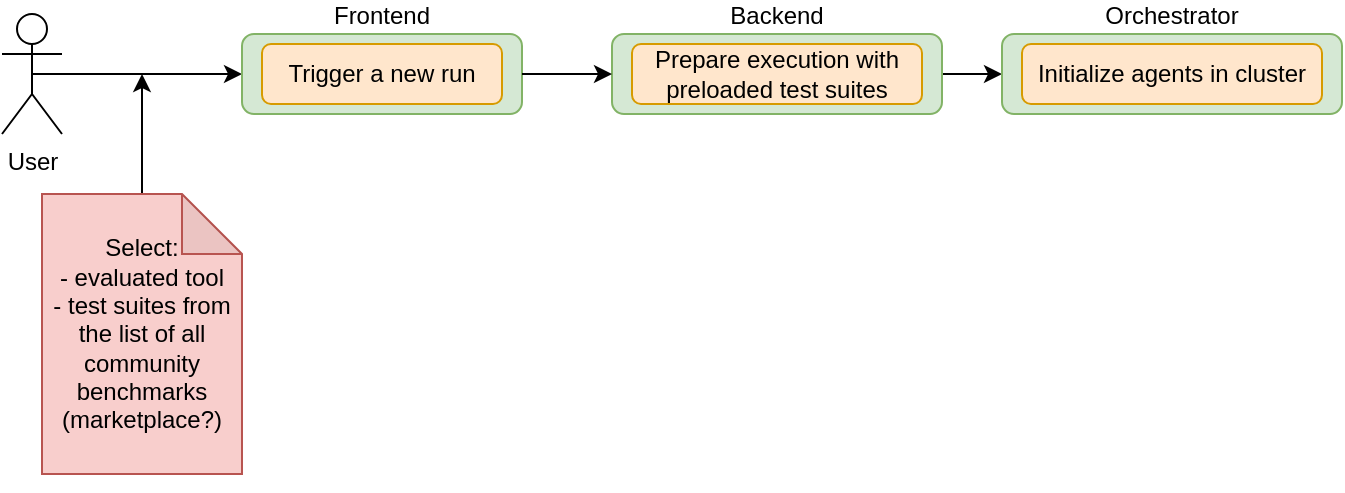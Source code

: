 <mxfile version="20.2.3" type="github" pages="3">
  <diagram id="5kEFU4PwqvbWLSoEA5RZ" name="New run">
    <mxGraphModel dx="1422" dy="737" grid="1" gridSize="10" guides="1" tooltips="1" connect="1" arrows="1" fold="1" page="1" pageScale="1" pageWidth="850" pageHeight="1100" math="0" shadow="0">
      <root>
        <mxCell id="0" />
        <mxCell id="1" parent="0" />
        <mxCell id="M_xkmyZ5dm_u-NmN4iCo-13" style="edgeStyle=orthogonalEdgeStyle;rounded=0;orthogonalLoop=1;jettySize=auto;html=1;exitX=0.5;exitY=0.5;exitDx=0;exitDy=0;exitPerimeter=0;entryX=0;entryY=0.5;entryDx=0;entryDy=0;startArrow=none;startFill=0;endArrow=classic;endFill=1;" edge="1" parent="1" source="M_xkmyZ5dm_u-NmN4iCo-1" target="M_xkmyZ5dm_u-NmN4iCo-2">
          <mxGeometry relative="1" as="geometry">
            <Array as="points">
              <mxPoint x="110" y="60" />
              <mxPoint x="110" y="60" />
            </Array>
          </mxGeometry>
        </mxCell>
        <mxCell id="M_xkmyZ5dm_u-NmN4iCo-1" value="User" style="shape=umlActor;verticalLabelPosition=bottom;verticalAlign=top;html=1;outlineConnect=0;" vertex="1" parent="1">
          <mxGeometry x="40" y="30" width="30" height="60" as="geometry" />
        </mxCell>
        <mxCell id="M_xkmyZ5dm_u-NmN4iCo-2" value="Frontend" style="rounded=1;whiteSpace=wrap;html=1;labelPosition=center;verticalLabelPosition=top;align=center;verticalAlign=bottom;fillColor=#d5e8d4;strokeColor=#82b366;" vertex="1" parent="1">
          <mxGeometry x="160" y="40" width="140" height="40" as="geometry" />
        </mxCell>
        <mxCell id="M_xkmyZ5dm_u-NmN4iCo-3" style="edgeStyle=orthogonalEdgeStyle;rounded=0;orthogonalLoop=1;jettySize=auto;html=1;exitX=1;exitY=0.5;exitDx=0;exitDy=0;entryX=0;entryY=0.5;entryDx=0;entryDy=0;startArrow=none;startFill=0;endArrow=classic;endFill=1;" edge="1" parent="1" source="M_xkmyZ5dm_u-NmN4iCo-4" target="M_xkmyZ5dm_u-NmN4iCo-10">
          <mxGeometry relative="1" as="geometry" />
        </mxCell>
        <mxCell id="M_xkmyZ5dm_u-NmN4iCo-4" value="Backend" style="rounded=1;whiteSpace=wrap;html=1;fillColor=#d5e8d4;strokeColor=#82b366;labelPosition=center;verticalLabelPosition=top;align=center;verticalAlign=bottom;" vertex="1" parent="1">
          <mxGeometry x="345" y="40" width="165" height="40" as="geometry" />
        </mxCell>
        <mxCell id="M_xkmyZ5dm_u-NmN4iCo-5" value="Prepare execution with preloaded test suites" style="rounded=1;whiteSpace=wrap;html=1;fillColor=#ffe6cc;strokeColor=#d79b00;" vertex="1" parent="1">
          <mxGeometry x="355" y="45" width="145" height="30" as="geometry" />
        </mxCell>
        <mxCell id="M_xkmyZ5dm_u-NmN4iCo-8" style="edgeStyle=orthogonalEdgeStyle;rounded=0;orthogonalLoop=1;jettySize=auto;html=1;exitX=1;exitY=0.5;exitDx=0;exitDy=0;entryX=0;entryY=0.5;entryDx=0;entryDy=0;startArrow=none;startFill=0;endArrow=classic;endFill=1;" edge="1" parent="1" target="M_xkmyZ5dm_u-NmN4iCo-4" source="M_xkmyZ5dm_u-NmN4iCo-2">
          <mxGeometry relative="1" as="geometry">
            <mxPoint x="370" y="210" as="sourcePoint" />
          </mxGeometry>
        </mxCell>
        <mxCell id="M_xkmyZ5dm_u-NmN4iCo-10" value="Orchestrator" style="rounded=1;whiteSpace=wrap;html=1;labelPosition=center;verticalLabelPosition=top;align=center;verticalAlign=bottom;fillColor=#d5e8d4;strokeColor=#82b366;" vertex="1" parent="1">
          <mxGeometry x="540" y="40" width="170" height="40" as="geometry" />
        </mxCell>
        <mxCell id="M_xkmyZ5dm_u-NmN4iCo-11" value="Initialize agents in cluster" style="rounded=1;whiteSpace=wrap;html=1;fillColor=#ffe6cc;strokeColor=#d79b00;" vertex="1" parent="1">
          <mxGeometry x="550" y="45" width="150" height="30" as="geometry" />
        </mxCell>
        <mxCell id="M_xkmyZ5dm_u-NmN4iCo-14" value="Trigger a new run" style="rounded=1;whiteSpace=wrap;html=1;fillColor=#ffe6cc;strokeColor=#d79b00;" vertex="1" parent="1">
          <mxGeometry x="170" y="45" width="120" height="30" as="geometry" />
        </mxCell>
        <mxCell id="M_xkmyZ5dm_u-NmN4iCo-17" style="edgeStyle=orthogonalEdgeStyle;rounded=0;orthogonalLoop=1;jettySize=auto;html=1;exitX=0.5;exitY=0;exitDx=0;exitDy=0;exitPerimeter=0;startArrow=none;startFill=0;endArrow=classic;endFill=1;" edge="1" parent="1" source="M_xkmyZ5dm_u-NmN4iCo-16">
          <mxGeometry relative="1" as="geometry">
            <mxPoint x="110" y="60" as="targetPoint" />
          </mxGeometry>
        </mxCell>
        <mxCell id="M_xkmyZ5dm_u-NmN4iCo-16" value="Select:&lt;br&gt;- evaluated tool&lt;br&gt;- test suites from the list of all community benchmarks (marketplace?)" style="shape=note;whiteSpace=wrap;html=1;backgroundOutline=1;darkOpacity=0.05;fillColor=#f8cecc;strokeColor=#b85450;" vertex="1" parent="1">
          <mxGeometry x="60" y="120" width="100" height="140" as="geometry" />
        </mxCell>
        <mxCell id="IIL-0M1Tx_-ORQlPqapn-1" style="edgeStyle=orthogonalEdgeStyle;rounded=0;orthogonalLoop=1;jettySize=auto;html=1;exitX=0.5;exitY=1;exitDx=0;exitDy=0;exitPerimeter=0;startArrow=none;startFill=0;endArrow=classic;endFill=1;" edge="1" parent="1" source="M_xkmyZ5dm_u-NmN4iCo-16" target="M_xkmyZ5dm_u-NmN4iCo-16">
          <mxGeometry relative="1" as="geometry" />
        </mxCell>
      </root>
    </mxGraphModel>
  </diagram>
  <diagram id="_gnJ4GAD-FqQd7wwLsJB" name="Fetch test suites">
    <mxGraphModel dx="1422" dy="737" grid="1" gridSize="10" guides="1" tooltips="1" connect="1" arrows="1" fold="1" page="1" pageScale="1" pageWidth="850" pageHeight="1100" math="0" shadow="0">
      <root>
        <mxCell id="0" />
        <mxCell id="1" parent="0" />
        <mxCell id="CG05eyDdkbELm0idpoyh-1" value="Backend" style="rounded=1;whiteSpace=wrap;html=1;fillColor=#d5e8d4;strokeColor=#82b366;labelPosition=center;verticalLabelPosition=top;align=center;verticalAlign=bottom;" vertex="1" parent="1">
          <mxGeometry x="30" y="70" width="200" height="60" as="geometry" />
        </mxCell>
        <mxCell id="CG05eyDdkbELm0idpoyh-2" value="New tests with versioning" style="edgeStyle=orthogonalEdgeStyle;rounded=0;orthogonalLoop=1;jettySize=auto;html=1;exitX=0.25;exitY=0;exitDx=0;exitDy=0;entryX=0.75;entryY=0;entryDx=0;entryDy=0;endArrow=classic;endFill=1;" edge="1" parent="1" source="CG05eyDdkbELm0idpoyh-3" target="CG05eyDdkbELm0idpoyh-1">
          <mxGeometry x="0.0" y="10" relative="1" as="geometry">
            <mxPoint as="offset" />
            <Array as="points">
              <mxPoint x="350" y="30" />
              <mxPoint x="180" y="30" />
            </Array>
          </mxGeometry>
        </mxCell>
        <mxCell id="CG05eyDdkbELm0idpoyh-3" value="Preprocessor" style="rounded=1;whiteSpace=wrap;html=1;labelPosition=center;verticalLabelPosition=top;align=center;verticalAlign=bottom;fillColor=#d5e8d4;strokeColor=#82b366;" vertex="1" parent="1">
          <mxGeometry x="300" y="70" width="200" height="60" as="geometry" />
        </mxCell>
        <mxCell id="CG05eyDdkbELm0idpoyh-4" value="&amp;nbsp;&lt;br&gt;&amp;nbsp; &amp;nbsp;Fetching all TestSutiesSources&lt;br&gt;to detect new version" style="endArrow=classic;html=1;rounded=0;entryX=0.25;entryY=1;entryDx=0;entryDy=0;exitX=0.75;exitY=1;exitDx=0;exitDy=0;" edge="1" parent="1">
          <mxGeometry x="-0.037" y="30" width="50" height="50" relative="1" as="geometry">
            <mxPoint x="180" y="130" as="sourcePoint" />
            <mxPoint x="350" y="130" as="targetPoint" />
            <mxPoint as="offset" />
            <Array as="points">
              <mxPoint x="180" y="180" />
              <mxPoint x="350" y="180" />
            </Array>
          </mxGeometry>
        </mxCell>
        <mxCell id="CG05eyDdkbELm0idpoyh-5" value="Clone the repo and discover tests" style="rounded=1;whiteSpace=wrap;html=1;fillColor=#ffe6cc;strokeColor=#d79b00;" vertex="1" parent="1">
          <mxGeometry x="305" y="80" width="190" height="40" as="geometry" />
        </mxCell>
        <mxCell id="CG05eyDdkbELm0idpoyh-6" value="Periodically trigger" style="ellipse;shape=cloud;whiteSpace=wrap;html=1;fillColor=#fff2cc;strokeColor=#d6b656;" vertex="1" parent="1">
          <mxGeometry x="40" y="80" width="180" height="40" as="geometry" />
        </mxCell>
      </root>
    </mxGraphModel>
  </diagram>
  <diagram id="DusGduxuzFebuArbpg9_" name="TestSuitesSource">
    <mxGraphModel dx="1185" dy="662" grid="1" gridSize="10" guides="1" tooltips="1" connect="1" arrows="1" fold="1" page="1" pageScale="1" pageWidth="850" pageHeight="1100" math="0" shadow="0">
      <root>
        <mxCell id="0" />
        <mxCell id="1" parent="0" />
        <mxCell id="SbZlyKQb2ZSINrOsMYrD-37" value="Frontend" style="rounded=1;whiteSpace=wrap;html=1;fillColor=#d5e8d4;strokeColor=#82b366;labelPosition=center;verticalLabelPosition=top;align=center;verticalAlign=bottom;" vertex="1" parent="1">
          <mxGeometry x="125" y="35" width="185" height="125" as="geometry" />
        </mxCell>
        <mxCell id="SbZlyKQb2ZSINrOsMYrD-5" style="edgeStyle=orthogonalEdgeStyle;rounded=0;orthogonalLoop=1;jettySize=auto;html=1;exitX=0.5;exitY=0.5;exitDx=0;exitDy=0;exitPerimeter=0;entryX=0;entryY=0.5;entryDx=0;entryDy=0;" edge="1" parent="1" source="SbZlyKQb2ZSINrOsMYrD-1" target="SbZlyKQb2ZSINrOsMYrD-4">
          <mxGeometry relative="1" as="geometry" />
        </mxCell>
        <mxCell id="SbZlyKQb2ZSINrOsMYrD-1" value="User" style="shape=umlActor;verticalLabelPosition=bottom;verticalAlign=top;html=1;outlineConnect=0;" vertex="1" parent="1">
          <mxGeometry x="40" y="80" width="30" height="60" as="geometry" />
        </mxCell>
        <mxCell id="SbZlyKQb2ZSINrOsMYrD-3" value="Backend" style="rounded=1;whiteSpace=wrap;html=1;fillColor=#d5e8d4;strokeColor=#82b366;labelPosition=center;verticalLabelPosition=top;align=center;verticalAlign=bottom;" vertex="1" parent="1">
          <mxGeometry x="340" y="80" width="200" height="60" as="geometry" />
        </mxCell>
        <mxCell id="SbZlyKQb2ZSINrOsMYrD-7" style="edgeStyle=orthogonalEdgeStyle;rounded=0;orthogonalLoop=1;jettySize=auto;html=1;exitX=0.5;exitY=1;exitDx=0;exitDy=0;entryX=0.5;entryY=0;entryDx=0;entryDy=0;entryPerimeter=0;endArrow=none;endFill=0;" edge="1" parent="1" source="SbZlyKQb2ZSINrOsMYrD-4" target="SbZlyKQb2ZSINrOsMYrD-6">
          <mxGeometry relative="1" as="geometry" />
        </mxCell>
        <mxCell id="SbZlyKQb2ZSINrOsMYrD-9" style="edgeStyle=orthogonalEdgeStyle;rounded=0;orthogonalLoop=1;jettySize=auto;html=1;exitX=1;exitY=0.5;exitDx=0;exitDy=0;entryX=0;entryY=0.5;entryDx=0;entryDy=0;endArrow=classic;endFill=1;" edge="1" parent="1" source="SbZlyKQb2ZSINrOsMYrD-4" target="SbZlyKQb2ZSINrOsMYrD-3">
          <mxGeometry relative="1" as="geometry" />
        </mxCell>
        <mxCell id="SbZlyKQb2ZSINrOsMYrD-4" value="User creates TestSuitesSource" style="rounded=1;whiteSpace=wrap;html=1;fillColor=#ffe6cc;strokeColor=#d79b00;" vertex="1" parent="1">
          <mxGeometry x="157.5" y="80" width="120" height="60" as="geometry" />
        </mxCell>
        <mxCell id="SbZlyKQb2ZSINrOsMYrD-6" value="Inputs:&lt;br&gt;- git repository&lt;br&gt;- git branch&lt;br&gt;- relative path in repository to tests" style="shape=note;whiteSpace=wrap;html=1;backgroundOutline=1;darkOpacity=0.05;fillColor=#f8cecc;strokeColor=#b85450;" vertex="1" parent="1">
          <mxGeometry x="157.5" y="170" width="120" height="100" as="geometry" />
        </mxCell>
        <mxCell id="SbZlyKQb2ZSINrOsMYrD-8" value="Save TestSuitesSource in DB" style="rounded=1;whiteSpace=wrap;html=1;fillColor=#ffe6cc;strokeColor=#d79b00;" vertex="1" parent="1">
          <mxGeometry x="350" y="95" width="180" height="30" as="geometry" />
        </mxCell>
        <mxCell id="UiLx_oYMTA-cFAm2NQAQ-5" value="Organization level" style="swimlane;fillColor=#f5f5f5;fontColor=#333333;strokeColor=#666666;" vertex="1" parent="1">
          <mxGeometry x="140" y="50" width="160" height="100" as="geometry" />
        </mxCell>
      </root>
    </mxGraphModel>
  </diagram>
</mxfile>
